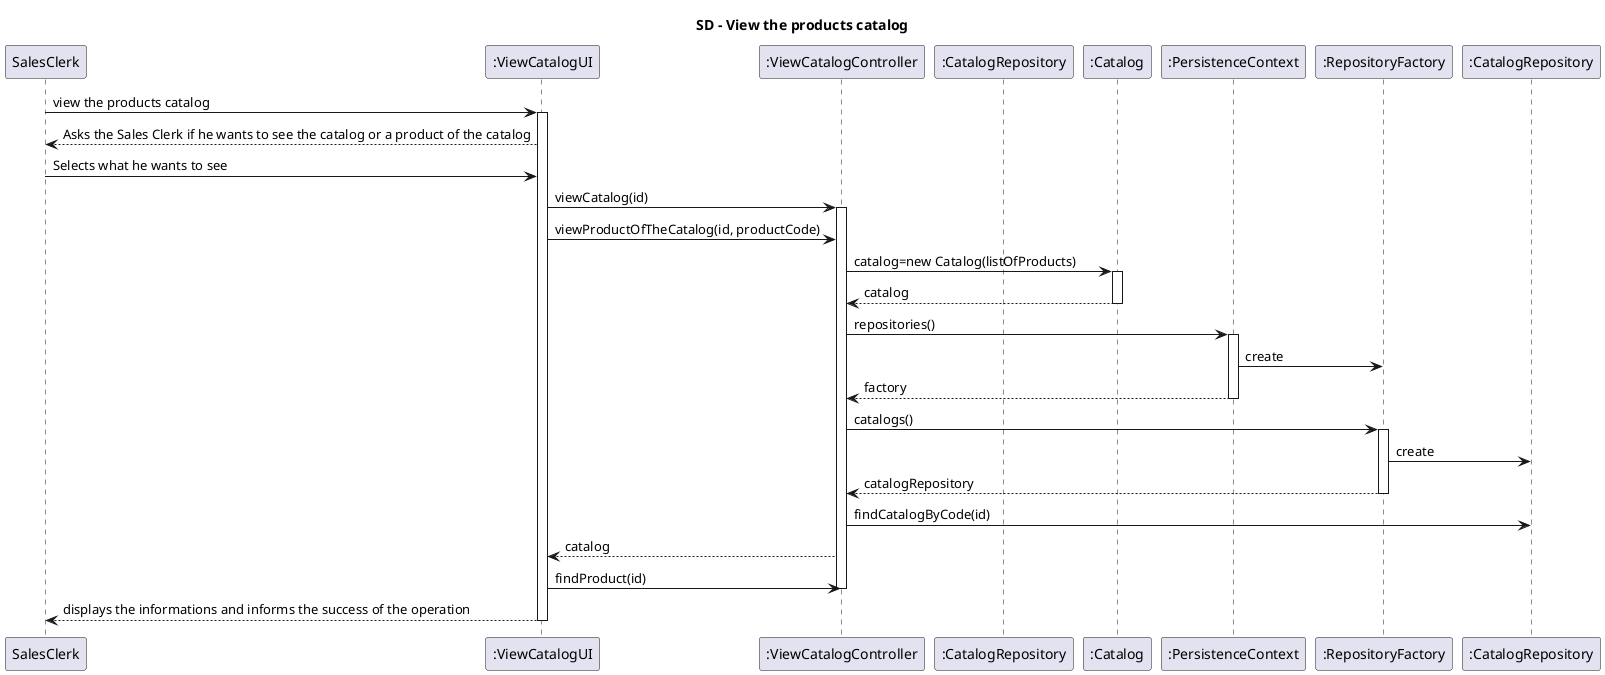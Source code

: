 @startuml
title SD - View the products catalog

        participant "SalesClerk" as sc
		participant ":ViewCatalogUI" as ui
		participant ":ViewCatalogController" as ctrl
		participant ":CatalogRepository" as repoCAT
		participant ":Catalog" as catalog
		participant ":PersistenceContext" as pc
		participant ":RepositoryFactory" as rf
		participant ":CatalogRepository" as repo

        sc->ui:view the products catalog
        activate ui
        ui-->sc:Asks the Sales Clerk if he wants to see the catalog or a product of the catalog
        sc->ui:Selects what he wants to see

        ui->ctrl:viewCatalog(id)
        activate ctrl
        ui->ctrl:viewProductOfTheCatalog(id, productCode)

        ctrl->catalog:catalog=new Catalog(listOfProducts)
        activate catalog
        catalog-->ctrl:catalog
        deactivate catalog

		ctrl->pc:repositories()
		activate pc
		pc->rf:create
		pc-->ctrl:factory
		deactivate pc

		ctrl->rf:catalogs()
		activate rf
		rf->repo:create
		rf-->ctrl:catalogRepository
		deactivate rf

		ctrl->repo:findCatalogByCode(id)
        ctrl-->ui:catalog
        ui->ctrl:findProduct(id)

        deactivate ctrl

        ui-->sc:displays the informations and informs the success of the operation
        deactivate ui
@enduml